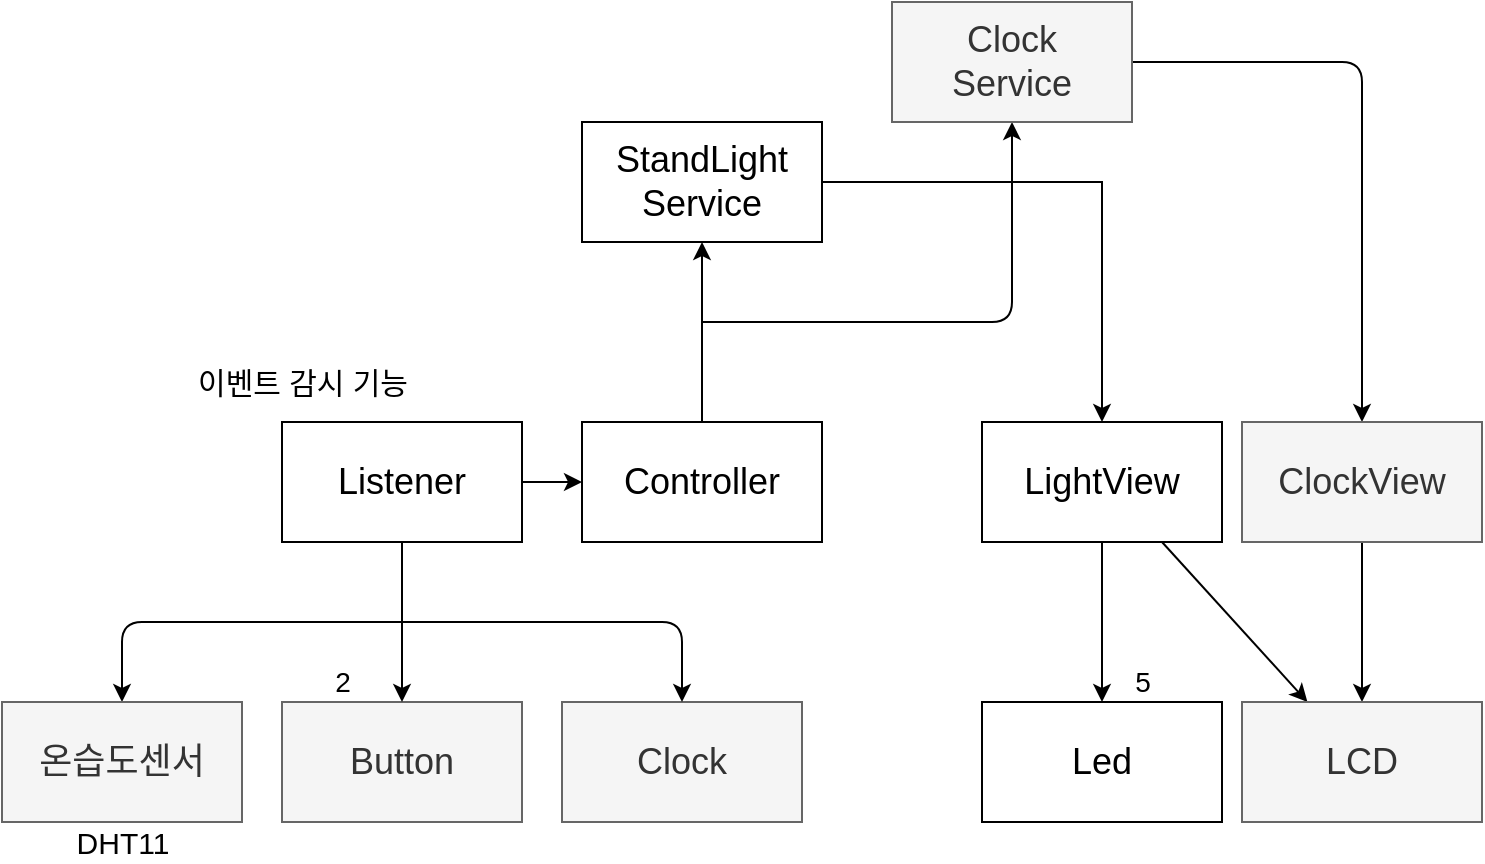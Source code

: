 <mxfile>
    <diagram id="rwZVFnb9-4XuviEcM_qo" name="페이지-1">
        <mxGraphModel dx="1029" dy="333" grid="1" gridSize="10" guides="1" tooltips="1" connect="1" arrows="1" fold="1" page="1" pageScale="1" pageWidth="827" pageHeight="1169" math="0" shadow="0">
            <root>
                <mxCell id="0"/>
                <mxCell id="1" parent="0"/>
                <mxCell id="2" value="Button" style="whiteSpace=wrap;html=1;fontSize=18;fillColor=#f5f5f5;fontColor=#333333;strokeColor=#666666;" parent="1" vertex="1">
                    <mxGeometry x="160" y="400" width="120" height="60" as="geometry"/>
                </mxCell>
                <mxCell id="6" value="" style="edgeStyle=none;html=1;fontSize=18;entryX=0.5;entryY=0;entryDx=0;entryDy=0;" parent="1" target="QC8TPWmB5v3SrOZRzO5E-46" edge="1">
                    <mxGeometry relative="1" as="geometry">
                        <Array as="points">
                            <mxPoint x="150" y="360"/>
                            <mxPoint x="80" y="360"/>
                        </Array>
                        <mxPoint x="220" y="360" as="sourcePoint"/>
                    </mxGeometry>
                </mxCell>
                <mxCell id="8" value="" style="edgeStyle=none;html=1;fontSize=18;" parent="1" source="4" target="7" edge="1">
                    <mxGeometry relative="1" as="geometry"/>
                </mxCell>
                <mxCell id="4" value="Listener" style="whiteSpace=wrap;html=1;fontSize=18;" parent="1" vertex="1">
                    <mxGeometry x="160" y="260" width="120" height="60" as="geometry"/>
                </mxCell>
                <mxCell id="14" value="" style="edgeStyle=none;html=1;fontSize=18;" parent="1" source="7" target="13" edge="1">
                    <mxGeometry relative="1" as="geometry"/>
                </mxCell>
                <mxCell id="34" style="edgeStyle=none;html=1;entryX=0.5;entryY=1;entryDx=0;entryDy=0;" parent="1" target="30" edge="1">
                    <mxGeometry relative="1" as="geometry">
                        <mxPoint x="370" y="210" as="sourcePoint"/>
                        <Array as="points">
                            <mxPoint x="525" y="210"/>
                        </Array>
                    </mxGeometry>
                </mxCell>
                <mxCell id="7" value="Controller" style="whiteSpace=wrap;html=1;fontSize=18;" parent="1" vertex="1">
                    <mxGeometry x="310" y="260" width="120" height="60" as="geometry"/>
                </mxCell>
                <mxCell id="12" value="" style="edgeStyle=none;html=1;fontSize=18;" parent="1" source="9" target="11" edge="1">
                    <mxGeometry relative="1" as="geometry"/>
                </mxCell>
                <mxCell id="45" style="edgeStyle=none;html=1;exitX=0.75;exitY=1;exitDx=0;exitDy=0;" parent="1" source="9" target="37" edge="1">
                    <mxGeometry relative="1" as="geometry"/>
                </mxCell>
                <mxCell id="9" value="LightView" style="whiteSpace=wrap;html=1;fontSize=18;" parent="1" vertex="1">
                    <mxGeometry x="510" y="260" width="120" height="60" as="geometry"/>
                </mxCell>
                <mxCell id="11" value="Led" style="whiteSpace=wrap;html=1;fontSize=18;" parent="1" vertex="1">
                    <mxGeometry x="510" y="400" width="120" height="60" as="geometry"/>
                </mxCell>
                <mxCell id="15" style="edgeStyle=orthogonalEdgeStyle;html=1;exitX=1;exitY=0.5;exitDx=0;exitDy=0;entryX=0.5;entryY=0;entryDx=0;entryDy=0;fontSize=18;rounded=0;" parent="1" source="13" target="9" edge="1">
                    <mxGeometry relative="1" as="geometry"/>
                </mxCell>
                <mxCell id="13" value="StandLight&lt;br&gt;Service" style="whiteSpace=wrap;html=1;fontSize=18;" parent="1" vertex="1">
                    <mxGeometry x="310" y="110" width="120" height="60" as="geometry"/>
                </mxCell>
                <mxCell id="16" value="이벤트 감시 기능" style="text;html=1;resizable=0;autosize=1;align=center;verticalAlign=middle;points=[];fillColor=none;strokeColor=none;rounded=0;fontSize=15;" parent="1" vertex="1">
                    <mxGeometry x="105" y="230" width="130" height="20" as="geometry"/>
                </mxCell>
                <mxCell id="36" style="edgeStyle=none;html=1;exitX=1;exitY=0.5;exitDx=0;exitDy=0;entryX=0.5;entryY=0;entryDx=0;entryDy=0;" parent="1" source="30" target="35" edge="1">
                    <mxGeometry relative="1" as="geometry">
                        <Array as="points">
                            <mxPoint x="700" y="80"/>
                        </Array>
                    </mxGeometry>
                </mxCell>
                <mxCell id="30" value="Clock&lt;br&gt;Service" style="whiteSpace=wrap;html=1;fontSize=18;fillColor=#f5f5f5;fontColor=#333333;strokeColor=#666666;" parent="1" vertex="1">
                    <mxGeometry x="465" y="50" width="120" height="60" as="geometry"/>
                </mxCell>
                <mxCell id="39" style="edgeStyle=none;html=1;exitX=0.5;exitY=1;exitDx=0;exitDy=0;entryX=0.5;entryY=0;entryDx=0;entryDy=0;" parent="1" source="35" target="37" edge="1">
                    <mxGeometry relative="1" as="geometry"/>
                </mxCell>
                <mxCell id="35" value="ClockView" style="whiteSpace=wrap;html=1;fontSize=18;fillColor=#f5f5f5;fontColor=#333333;strokeColor=#666666;" parent="1" vertex="1">
                    <mxGeometry x="640" y="260" width="120" height="60" as="geometry"/>
                </mxCell>
                <mxCell id="37" value="LCD" style="whiteSpace=wrap;html=1;fontSize=18;fillColor=#f5f5f5;fontColor=#333333;strokeColor=#666666;" parent="1" vertex="1">
                    <mxGeometry x="640" y="400" width="120" height="60" as="geometry"/>
                </mxCell>
                <mxCell id="40" value="&lt;font style=&quot;font-size: 14px&quot;&gt;2&lt;/font&gt;" style="text;html=1;resizable=0;autosize=1;align=center;verticalAlign=middle;points=[];fillColor=none;strokeColor=none;rounded=0;" parent="1" vertex="1">
                    <mxGeometry x="180" y="380" width="20" height="20" as="geometry"/>
                </mxCell>
                <mxCell id="41" value="&lt;font style=&quot;font-size: 14px&quot;&gt;5&lt;/font&gt;" style="text;html=1;resizable=0;autosize=1;align=center;verticalAlign=middle;points=[];fillColor=none;strokeColor=none;rounded=0;" parent="1" vertex="1">
                    <mxGeometry x="580" y="380" width="20" height="20" as="geometry"/>
                </mxCell>
                <mxCell id="42" value="Clock" style="whiteSpace=wrap;html=1;fontSize=18;fillColor=#f5f5f5;fontColor=#333333;strokeColor=#666666;" parent="1" vertex="1">
                    <mxGeometry x="300" y="400" width="120" height="60" as="geometry"/>
                </mxCell>
                <mxCell id="43" value="" style="edgeStyle=none;html=1;fontSize=18;" parent="1" source="4" target="2" edge="1">
                    <mxGeometry relative="1" as="geometry">
                        <mxPoint x="170" y="320" as="sourcePoint"/>
                        <mxPoint x="170" y="400" as="targetPoint"/>
                        <Array as="points">
                            <mxPoint x="220" y="360"/>
                        </Array>
                    </mxGeometry>
                </mxCell>
                <mxCell id="44" value="" style="endArrow=classic;html=1;fontSize=14;entryX=0.5;entryY=0;entryDx=0;entryDy=0;" parent="1" target="42" edge="1">
                    <mxGeometry width="50" height="50" relative="1" as="geometry">
                        <mxPoint x="220" y="360" as="sourcePoint"/>
                        <mxPoint x="220" y="310" as="targetPoint"/>
                        <Array as="points">
                            <mxPoint x="360" y="360"/>
                        </Array>
                    </mxGeometry>
                </mxCell>
                <mxCell id="QC8TPWmB5v3SrOZRzO5E-46" value="온습도센서" style="whiteSpace=wrap;html=1;fontSize=18;fillColor=#f5f5f5;fontColor=#333333;strokeColor=#666666;" parent="1" vertex="1">
                    <mxGeometry x="20" y="400" width="120" height="60" as="geometry"/>
                </mxCell>
                <mxCell id="46" value="DHT11" style="text;html=1;resizable=0;autosize=1;align=center;verticalAlign=middle;points=[];fillColor=none;strokeColor=none;rounded=0;fontSize=15;" vertex="1" parent="1">
                    <mxGeometry x="50" y="460" width="60" height="20" as="geometry"/>
                </mxCell>
            </root>
        </mxGraphModel>
    </diagram>
    <diagram id="JMYObuIH1QSER_L9iBrt" name="페이지-2">
        <mxGraphModel dx="1154" dy="363" grid="1" gridSize="10" guides="1" tooltips="1" connect="1" arrows="1" fold="1" page="1" pageScale="1" pageWidth="827" pageHeight="1169" math="0" shadow="0">
            <root>
                <mxCell id="Q607Y2rKxZQUFugG3BdK-0"/>
                <mxCell id="Q607Y2rKxZQUFugG3BdK-1" parent="Q607Y2rKxZQUFugG3BdK-0"/>
                <mxCell id="XUThxh31XiLSm-2z7mRA-0" value="Button" style="whiteSpace=wrap;html=1;fontSize=18;" parent="Q607Y2rKxZQUFugG3BdK-1" vertex="1">
                    <mxGeometry x="150" y="220" width="120" height="60" as="geometry"/>
                </mxCell>
                <mxCell id="XUThxh31XiLSm-2z7mRA-1" value="" style="edgeStyle=none;html=1;fontSize=18;" parent="Q607Y2rKxZQUFugG3BdK-1" source="XUThxh31XiLSm-2z7mRA-2" target="XUThxh31XiLSm-2z7mRA-0" edge="1">
                    <mxGeometry relative="1" as="geometry"/>
                </mxCell>
                <mxCell id="Xn4zP_rzqBb-KwKWEkbt-1" style="edgeStyle=orthogonalEdgeStyle;rounded=0;html=1;exitX=1;exitY=0.5;exitDx=0;exitDy=0;fontSize=18;" parent="Q607Y2rKxZQUFugG3BdK-1" source="XUThxh31XiLSm-2z7mRA-2" target="Xn4zP_rzqBb-KwKWEkbt-0" edge="1">
                    <mxGeometry relative="1" as="geometry"/>
                </mxCell>
                <mxCell id="XUThxh31XiLSm-2z7mRA-2" value="Listener" style="whiteSpace=wrap;html=1;fontSize=18;" parent="Q607Y2rKxZQUFugG3BdK-1" vertex="1">
                    <mxGeometry x="150" y="80" width="120" height="60" as="geometry"/>
                </mxCell>
                <mxCell id="XUThxh31XiLSm-2z7mRA-3" value="LED" style="whiteSpace=wrap;html=1;fontSize=18;" parent="Q607Y2rKxZQUFugG3BdK-1" vertex="1">
                    <mxGeometry x="540" y="220" width="120" height="60" as="geometry"/>
                </mxCell>
                <mxCell id="XUThxh31XiLSm-2z7mRA-6" value="이벤트 감시 기능" style="text;html=1;align=center;verticalAlign=middle;resizable=0;points=[];autosize=1;strokeColor=none;fillColor=none;fontSize=18;" parent="Q607Y2rKxZQUFugG3BdK-1" vertex="1">
                    <mxGeometry x="130" y="50" width="150" height="30" as="geometry"/>
                </mxCell>
                <mxCell id="z8fZrk0xQkMEeZACTWGU-1" style="edgeStyle=orthogonalEdgeStyle;rounded=0;html=1;exitX=1;exitY=0.5;exitDx=0;exitDy=0;entryX=0;entryY=0.5;entryDx=0;entryDy=0;fontSize=18;" parent="Q607Y2rKxZQUFugG3BdK-1" source="Xn4zP_rzqBb-KwKWEkbt-0" target="z8fZrk0xQkMEeZACTWGU-0" edge="1">
                    <mxGeometry relative="1" as="geometry"/>
                </mxCell>
                <mxCell id="Xn4zP_rzqBb-KwKWEkbt-0" value="controller" style="whiteSpace=wrap;html=1;fontSize=18;" parent="Q607Y2rKxZQUFugG3BdK-1" vertex="1">
                    <mxGeometry x="350" y="80" width="120" height="60" as="geometry"/>
                </mxCell>
                <mxCell id="z8fZrk0xQkMEeZACTWGU-2" style="edgeStyle=orthogonalEdgeStyle;rounded=0;html=1;exitX=0.5;exitY=1;exitDx=0;exitDy=0;fontSize=18;" parent="Q607Y2rKxZQUFugG3BdK-1" source="z8fZrk0xQkMEeZACTWGU-0" target="XUThxh31XiLSm-2z7mRA-3" edge="1">
                    <mxGeometry relative="1" as="geometry"/>
                </mxCell>
                <mxCell id="z8fZrk0xQkMEeZACTWGU-0" value="View" style="whiteSpace=wrap;html=1;fontSize=18;" parent="Q607Y2rKxZQUFugG3BdK-1" vertex="1">
                    <mxGeometry x="540" y="80" width="120" height="60" as="geometry"/>
                </mxCell>
            </root>
        </mxGraphModel>
    </diagram>
</mxfile>